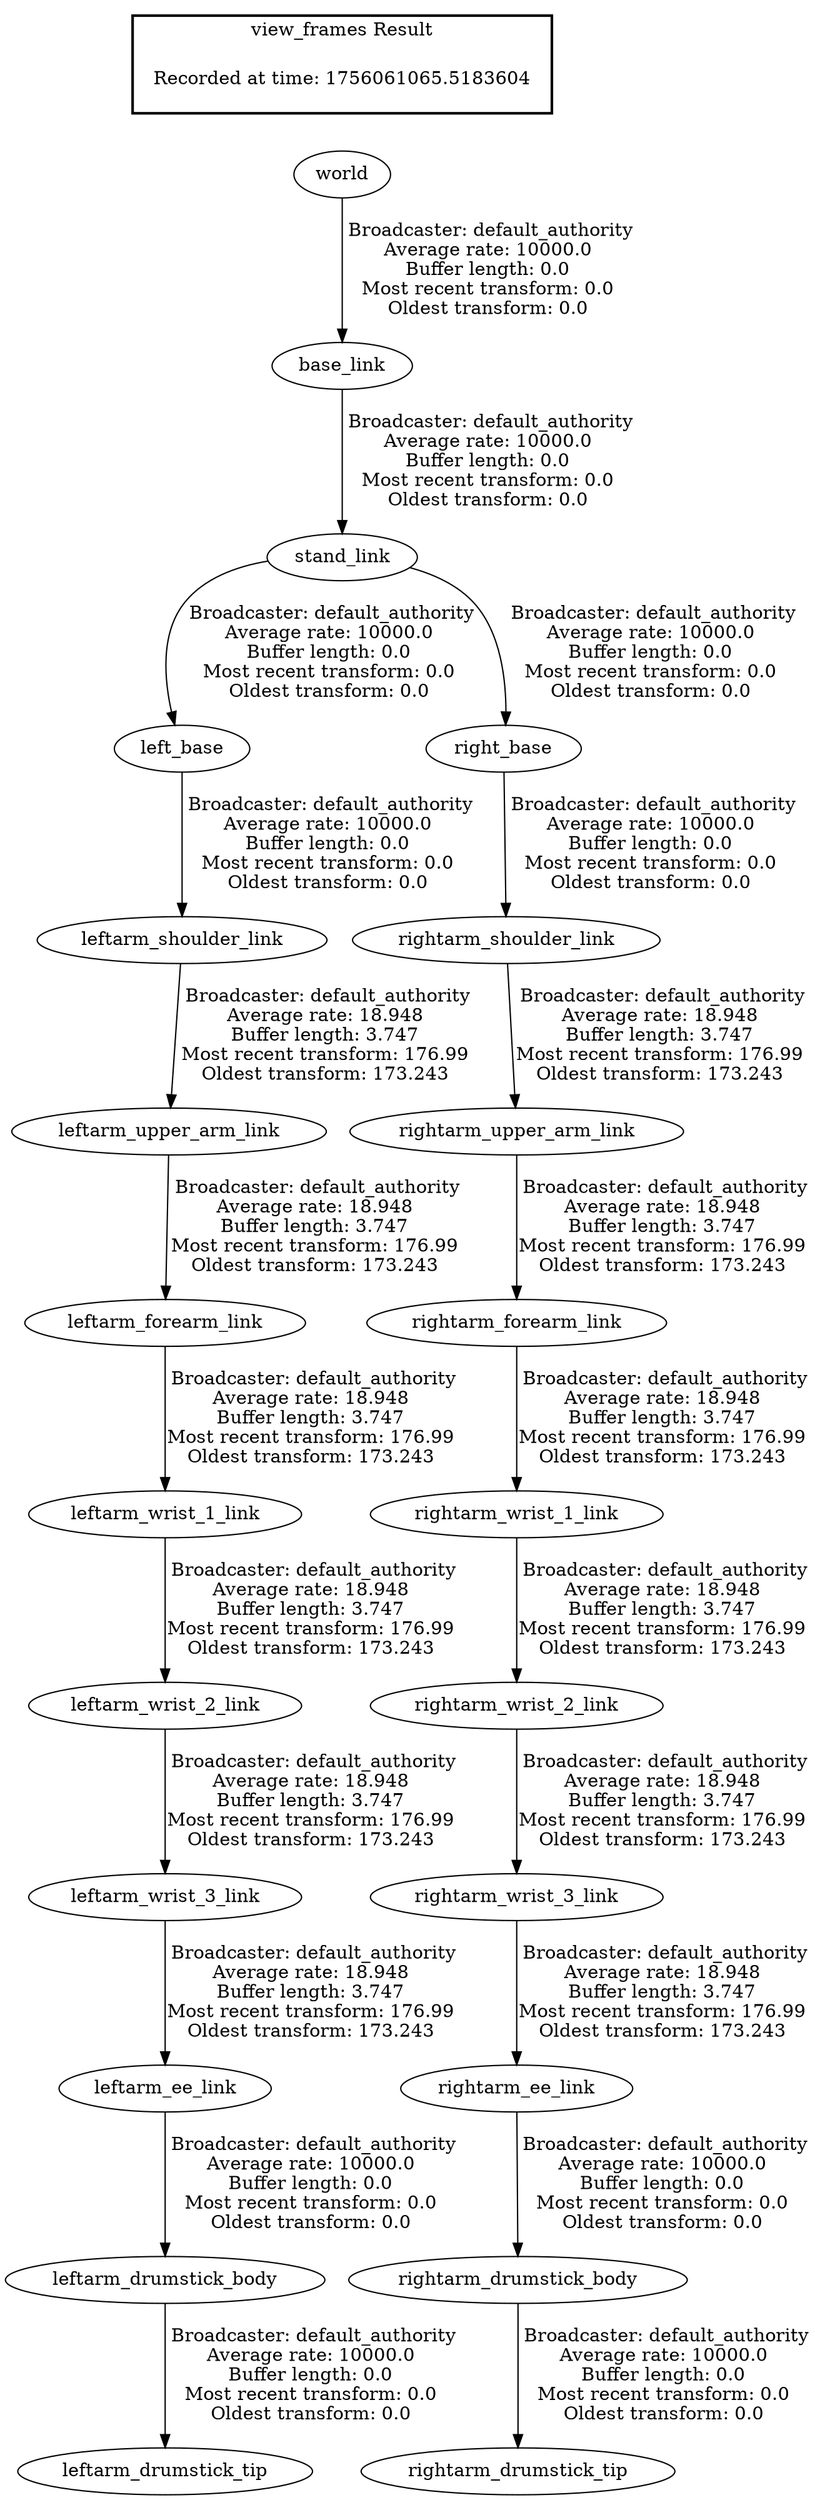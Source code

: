 digraph G {
"leftarm_forearm_link" -> "leftarm_wrist_1_link"[label=" Broadcaster: default_authority\nAverage rate: 18.948\nBuffer length: 3.747\nMost recent transform: 176.99\nOldest transform: 173.243\n"];
"leftarm_upper_arm_link" -> "leftarm_forearm_link"[label=" Broadcaster: default_authority\nAverage rate: 18.948\nBuffer length: 3.747\nMost recent transform: 176.99\nOldest transform: 173.243\n"];
"leftarm_shoulder_link" -> "leftarm_upper_arm_link"[label=" Broadcaster: default_authority\nAverage rate: 18.948\nBuffer length: 3.747\nMost recent transform: 176.99\nOldest transform: 173.243\n"];
"left_base" -> "leftarm_shoulder_link"[label=" Broadcaster: default_authority\nAverage rate: 10000.0\nBuffer length: 0.0\nMost recent transform: 0.0\nOldest transform: 0.0\n"];
"leftarm_wrist_1_link" -> "leftarm_wrist_2_link"[label=" Broadcaster: default_authority\nAverage rate: 18.948\nBuffer length: 3.747\nMost recent transform: 176.99\nOldest transform: 173.243\n"];
"leftarm_wrist_2_link" -> "leftarm_wrist_3_link"[label=" Broadcaster: default_authority\nAverage rate: 18.948\nBuffer length: 3.747\nMost recent transform: 176.99\nOldest transform: 173.243\n"];
"leftarm_wrist_3_link" -> "leftarm_ee_link"[label=" Broadcaster: default_authority\nAverage rate: 18.948\nBuffer length: 3.747\nMost recent transform: 176.99\nOldest transform: 173.243\n"];
"rightarm_forearm_link" -> "rightarm_wrist_1_link"[label=" Broadcaster: default_authority\nAverage rate: 18.948\nBuffer length: 3.747\nMost recent transform: 176.99\nOldest transform: 173.243\n"];
"rightarm_upper_arm_link" -> "rightarm_forearm_link"[label=" Broadcaster: default_authority\nAverage rate: 18.948\nBuffer length: 3.747\nMost recent transform: 176.99\nOldest transform: 173.243\n"];
"rightarm_shoulder_link" -> "rightarm_upper_arm_link"[label=" Broadcaster: default_authority\nAverage rate: 18.948\nBuffer length: 3.747\nMost recent transform: 176.99\nOldest transform: 173.243\n"];
"right_base" -> "rightarm_shoulder_link"[label=" Broadcaster: default_authority\nAverage rate: 10000.0\nBuffer length: 0.0\nMost recent transform: 0.0\nOldest transform: 0.0\n"];
"rightarm_wrist_1_link" -> "rightarm_wrist_2_link"[label=" Broadcaster: default_authority\nAverage rate: 18.948\nBuffer length: 3.747\nMost recent transform: 176.99\nOldest transform: 173.243\n"];
"rightarm_wrist_2_link" -> "rightarm_wrist_3_link"[label=" Broadcaster: default_authority\nAverage rate: 18.948\nBuffer length: 3.747\nMost recent transform: 176.99\nOldest transform: 173.243\n"];
"rightarm_wrist_3_link" -> "rightarm_ee_link"[label=" Broadcaster: default_authority\nAverage rate: 18.948\nBuffer length: 3.747\nMost recent transform: 176.99\nOldest transform: 173.243\n"];
"base_link" -> "stand_link"[label=" Broadcaster: default_authority\nAverage rate: 10000.0\nBuffer length: 0.0\nMost recent transform: 0.0\nOldest transform: 0.0\n"];
"world" -> "base_link"[label=" Broadcaster: default_authority\nAverage rate: 10000.0\nBuffer length: 0.0\nMost recent transform: 0.0\nOldest transform: 0.0\n"];
"stand_link" -> "left_base"[label=" Broadcaster: default_authority\nAverage rate: 10000.0\nBuffer length: 0.0\nMost recent transform: 0.0\nOldest transform: 0.0\n"];
"leftarm_ee_link" -> "leftarm_drumstick_body"[label=" Broadcaster: default_authority\nAverage rate: 10000.0\nBuffer length: 0.0\nMost recent transform: 0.0\nOldest transform: 0.0\n"];
"leftarm_drumstick_body" -> "leftarm_drumstick_tip"[label=" Broadcaster: default_authority\nAverage rate: 10000.0\nBuffer length: 0.0\nMost recent transform: 0.0\nOldest transform: 0.0\n"];
"stand_link" -> "right_base"[label=" Broadcaster: default_authority\nAverage rate: 10000.0\nBuffer length: 0.0\nMost recent transform: 0.0\nOldest transform: 0.0\n"];
"rightarm_ee_link" -> "rightarm_drumstick_body"[label=" Broadcaster: default_authority\nAverage rate: 10000.0\nBuffer length: 0.0\nMost recent transform: 0.0\nOldest transform: 0.0\n"];
"rightarm_drumstick_body" -> "rightarm_drumstick_tip"[label=" Broadcaster: default_authority\nAverage rate: 10000.0\nBuffer length: 0.0\nMost recent transform: 0.0\nOldest transform: 0.0\n"];
edge [style=invis];
 subgraph cluster_legend { style=bold; color=black; label ="view_frames Result";
"Recorded at time: 1756061065.5183604"[ shape=plaintext ] ;
}->"world";
}